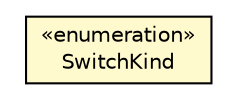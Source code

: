 #!/usr/local/bin/dot
#
# Class diagram 
# Generated by UMLGraph version R5_6 (http://www.umlgraph.org/)
#

digraph G {
	edge [fontname="Helvetica",fontsize=10,labelfontname="Helvetica",labelfontsize=10];
	node [fontname="Helvetica",fontsize=10,shape=plaintext];
	nodesep=0.25;
	ranksep=0.5;
	// eu.itesla_project.iidm.network.SwitchKind
	c7929 [label=<<table title="eu.itesla_project.iidm.network.SwitchKind" border="0" cellborder="1" cellspacing="0" cellpadding="2" port="p" bgcolor="lemonChiffon" href="./SwitchKind.html">
		<tr><td><table border="0" cellspacing="0" cellpadding="1">
<tr><td align="center" balign="center"> &#171;enumeration&#187; </td></tr>
<tr><td align="center" balign="center"> SwitchKind </td></tr>
		</table></td></tr>
		</table>>, URL="./SwitchKind.html", fontname="Helvetica", fontcolor="black", fontsize=10.0];
}

